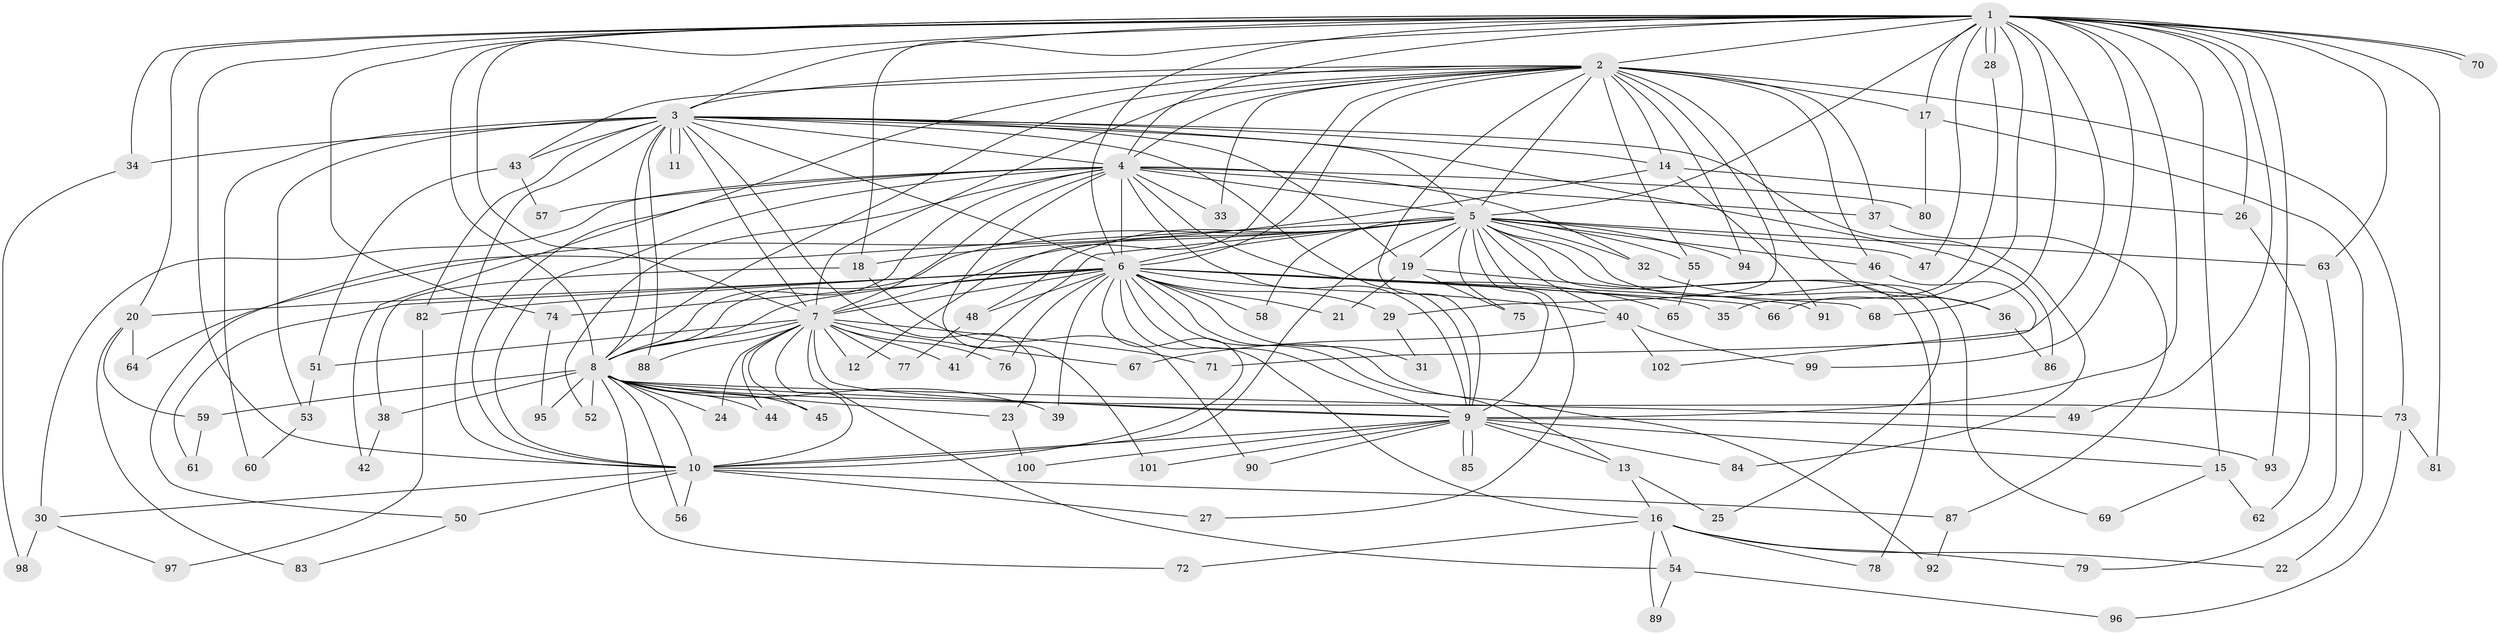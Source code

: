 // Generated by graph-tools (version 1.1) at 2025/46/03/09/25 04:46:33]
// undirected, 102 vertices, 229 edges
graph export_dot {
graph [start="1"]
  node [color=gray90,style=filled];
  1;
  2;
  3;
  4;
  5;
  6;
  7;
  8;
  9;
  10;
  11;
  12;
  13;
  14;
  15;
  16;
  17;
  18;
  19;
  20;
  21;
  22;
  23;
  24;
  25;
  26;
  27;
  28;
  29;
  30;
  31;
  32;
  33;
  34;
  35;
  36;
  37;
  38;
  39;
  40;
  41;
  42;
  43;
  44;
  45;
  46;
  47;
  48;
  49;
  50;
  51;
  52;
  53;
  54;
  55;
  56;
  57;
  58;
  59;
  60;
  61;
  62;
  63;
  64;
  65;
  66;
  67;
  68;
  69;
  70;
  71;
  72;
  73;
  74;
  75;
  76;
  77;
  78;
  79;
  80;
  81;
  82;
  83;
  84;
  85;
  86;
  87;
  88;
  89;
  90;
  91;
  92;
  93;
  94;
  95;
  96;
  97;
  98;
  99;
  100;
  101;
  102;
  1 -- 2;
  1 -- 3;
  1 -- 4;
  1 -- 5;
  1 -- 6;
  1 -- 7;
  1 -- 8;
  1 -- 9;
  1 -- 10;
  1 -- 15;
  1 -- 17;
  1 -- 18;
  1 -- 20;
  1 -- 26;
  1 -- 28;
  1 -- 28;
  1 -- 34;
  1 -- 47;
  1 -- 49;
  1 -- 63;
  1 -- 66;
  1 -- 68;
  1 -- 70;
  1 -- 70;
  1 -- 71;
  1 -- 74;
  1 -- 81;
  1 -- 93;
  1 -- 99;
  2 -- 3;
  2 -- 4;
  2 -- 5;
  2 -- 6;
  2 -- 7;
  2 -- 8;
  2 -- 9;
  2 -- 10;
  2 -- 12;
  2 -- 14;
  2 -- 17;
  2 -- 29;
  2 -- 33;
  2 -- 36;
  2 -- 37;
  2 -- 43;
  2 -- 46;
  2 -- 55;
  2 -- 73;
  2 -- 94;
  3 -- 4;
  3 -- 5;
  3 -- 6;
  3 -- 7;
  3 -- 8;
  3 -- 9;
  3 -- 10;
  3 -- 11;
  3 -- 11;
  3 -- 14;
  3 -- 19;
  3 -- 23;
  3 -- 34;
  3 -- 43;
  3 -- 53;
  3 -- 60;
  3 -- 82;
  3 -- 84;
  3 -- 86;
  3 -- 88;
  4 -- 5;
  4 -- 6;
  4 -- 7;
  4 -- 8;
  4 -- 9;
  4 -- 10;
  4 -- 30;
  4 -- 32;
  4 -- 33;
  4 -- 37;
  4 -- 42;
  4 -- 52;
  4 -- 57;
  4 -- 65;
  4 -- 80;
  4 -- 101;
  5 -- 6;
  5 -- 7;
  5 -- 8;
  5 -- 9;
  5 -- 10;
  5 -- 18;
  5 -- 19;
  5 -- 25;
  5 -- 27;
  5 -- 32;
  5 -- 40;
  5 -- 41;
  5 -- 46;
  5 -- 47;
  5 -- 48;
  5 -- 50;
  5 -- 55;
  5 -- 58;
  5 -- 63;
  5 -- 69;
  5 -- 75;
  5 -- 78;
  5 -- 94;
  6 -- 7;
  6 -- 8;
  6 -- 9;
  6 -- 10;
  6 -- 13;
  6 -- 16;
  6 -- 20;
  6 -- 21;
  6 -- 29;
  6 -- 31;
  6 -- 35;
  6 -- 39;
  6 -- 40;
  6 -- 48;
  6 -- 58;
  6 -- 61;
  6 -- 66;
  6 -- 68;
  6 -- 74;
  6 -- 76;
  6 -- 82;
  6 -- 92;
  7 -- 8;
  7 -- 9;
  7 -- 10;
  7 -- 12;
  7 -- 24;
  7 -- 41;
  7 -- 44;
  7 -- 45;
  7 -- 51;
  7 -- 54;
  7 -- 67;
  7 -- 71;
  7 -- 76;
  7 -- 77;
  7 -- 88;
  8 -- 9;
  8 -- 10;
  8 -- 23;
  8 -- 24;
  8 -- 38;
  8 -- 39;
  8 -- 44;
  8 -- 45;
  8 -- 49;
  8 -- 52;
  8 -- 56;
  8 -- 59;
  8 -- 72;
  8 -- 73;
  8 -- 95;
  9 -- 10;
  9 -- 13;
  9 -- 15;
  9 -- 84;
  9 -- 85;
  9 -- 85;
  9 -- 90;
  9 -- 93;
  9 -- 100;
  9 -- 101;
  10 -- 27;
  10 -- 30;
  10 -- 50;
  10 -- 56;
  10 -- 87;
  13 -- 16;
  13 -- 25;
  14 -- 26;
  14 -- 64;
  14 -- 91;
  15 -- 62;
  15 -- 69;
  16 -- 22;
  16 -- 54;
  16 -- 72;
  16 -- 78;
  16 -- 79;
  16 -- 89;
  17 -- 22;
  17 -- 80;
  18 -- 38;
  18 -- 90;
  19 -- 21;
  19 -- 75;
  19 -- 91;
  20 -- 59;
  20 -- 64;
  20 -- 83;
  23 -- 100;
  26 -- 62;
  28 -- 35;
  29 -- 31;
  30 -- 97;
  30 -- 98;
  32 -- 36;
  34 -- 98;
  36 -- 86;
  37 -- 87;
  38 -- 42;
  40 -- 67;
  40 -- 99;
  40 -- 102;
  43 -- 51;
  43 -- 57;
  46 -- 102;
  48 -- 77;
  50 -- 83;
  51 -- 53;
  53 -- 60;
  54 -- 89;
  54 -- 96;
  55 -- 65;
  59 -- 61;
  63 -- 79;
  73 -- 81;
  73 -- 96;
  74 -- 95;
  82 -- 97;
  87 -- 92;
}
